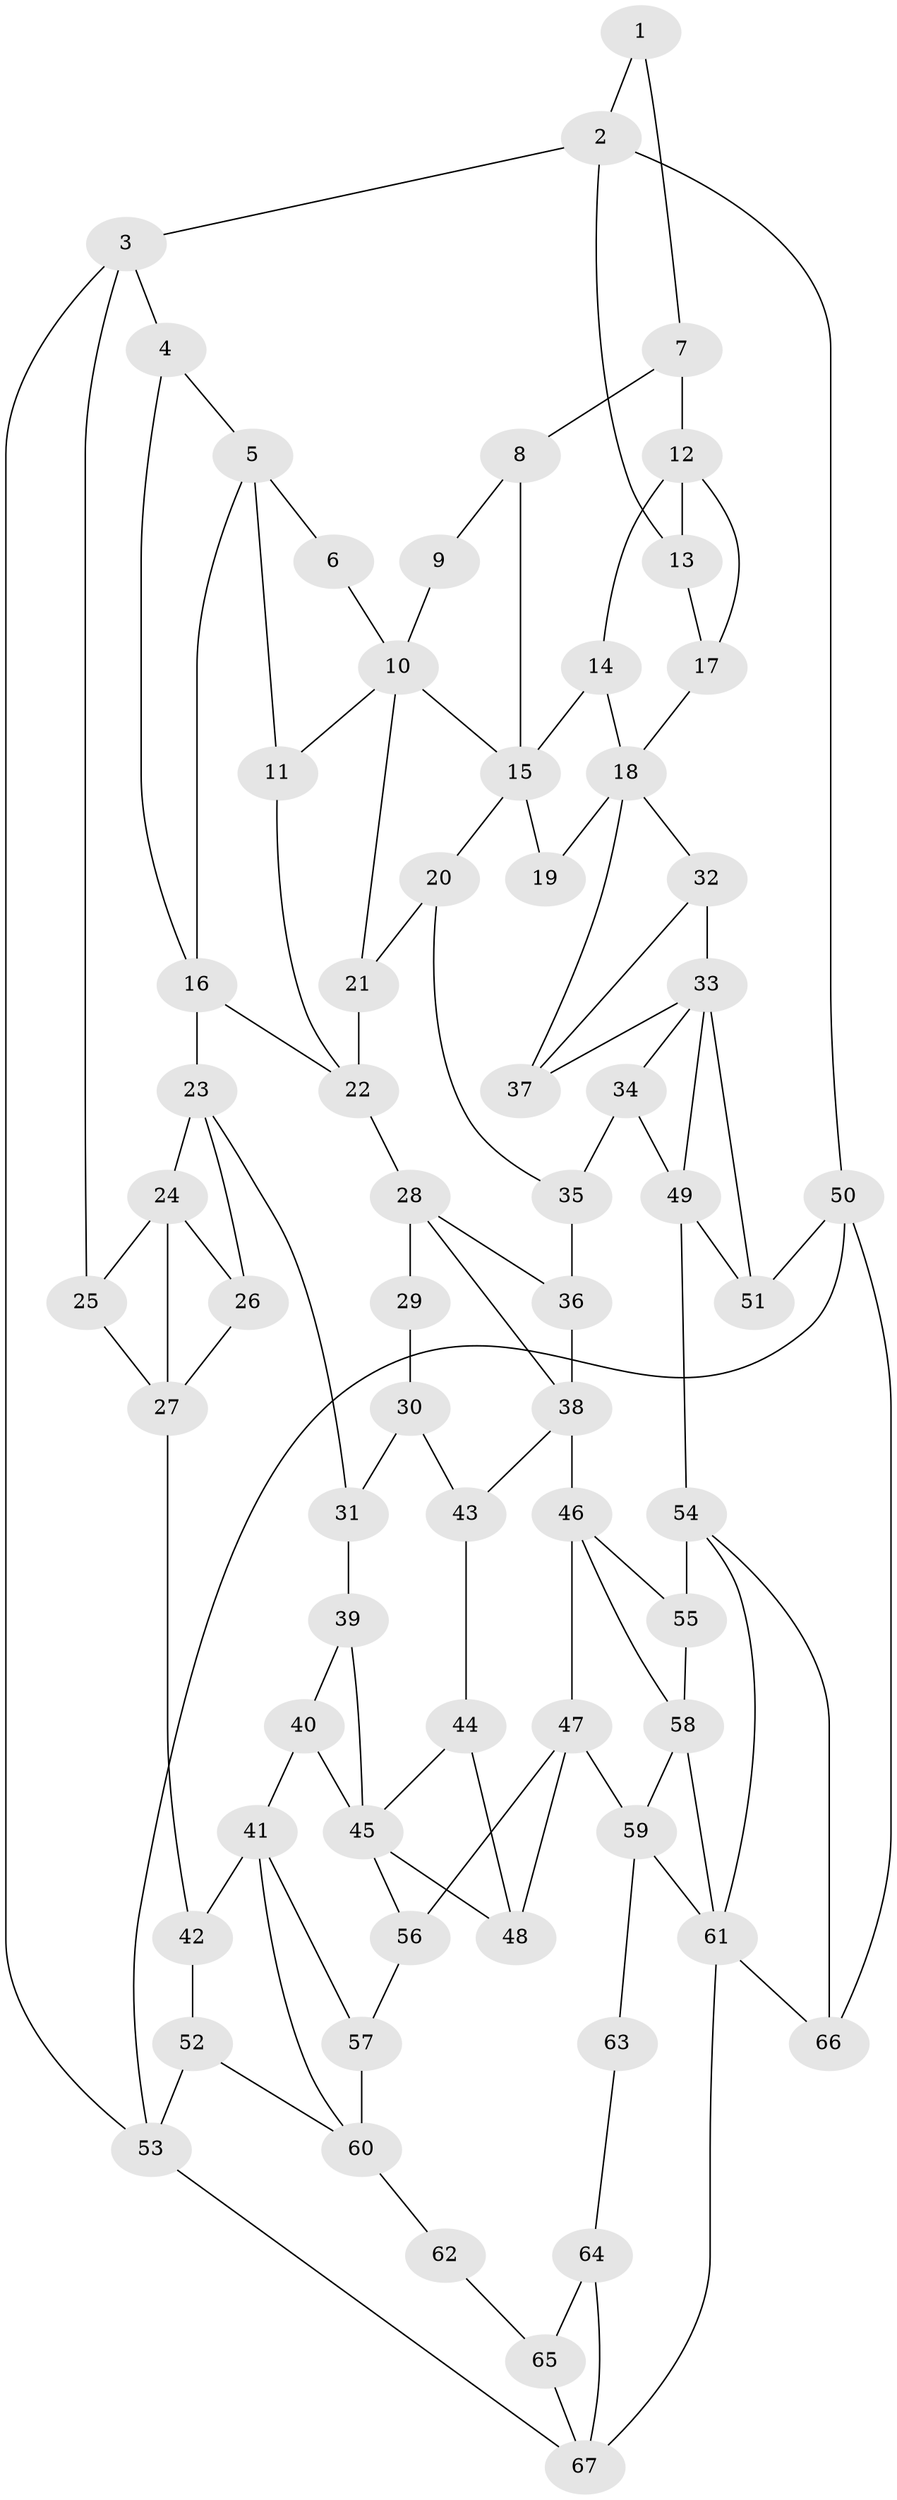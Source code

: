 // original degree distribution, {3: 0.014925373134328358, 6: 0.208955223880597, 5: 0.5522388059701493, 4: 0.22388059701492538}
// Generated by graph-tools (version 1.1) at 2025/38/03/09/25 02:38:44]
// undirected, 67 vertices, 114 edges
graph export_dot {
graph [start="1"]
  node [color=gray90,style=filled];
  1;
  2;
  3;
  4;
  5;
  6;
  7;
  8;
  9;
  10;
  11;
  12;
  13;
  14;
  15;
  16;
  17;
  18;
  19;
  20;
  21;
  22;
  23;
  24;
  25;
  26;
  27;
  28;
  29;
  30;
  31;
  32;
  33;
  34;
  35;
  36;
  37;
  38;
  39;
  40;
  41;
  42;
  43;
  44;
  45;
  46;
  47;
  48;
  49;
  50;
  51;
  52;
  53;
  54;
  55;
  56;
  57;
  58;
  59;
  60;
  61;
  62;
  63;
  64;
  65;
  66;
  67;
  1 -- 2 [weight=1.0];
  1 -- 7 [weight=1.0];
  2 -- 3 [weight=1.0];
  2 -- 13 [weight=1.0];
  2 -- 50 [weight=1.0];
  3 -- 4 [weight=1.0];
  3 -- 25 [weight=1.0];
  3 -- 53 [weight=1.0];
  4 -- 5 [weight=1.0];
  4 -- 16 [weight=1.0];
  5 -- 6 [weight=2.0];
  5 -- 11 [weight=2.0];
  5 -- 16 [weight=1.0];
  6 -- 10 [weight=1.0];
  7 -- 8 [weight=1.0];
  7 -- 12 [weight=1.0];
  8 -- 9 [weight=1.0];
  8 -- 15 [weight=1.0];
  9 -- 10 [weight=2.0];
  10 -- 11 [weight=1.0];
  10 -- 15 [weight=1.0];
  10 -- 21 [weight=1.0];
  11 -- 22 [weight=1.0];
  12 -- 13 [weight=1.0];
  12 -- 14 [weight=1.0];
  12 -- 17 [weight=1.0];
  13 -- 17 [weight=1.0];
  14 -- 15 [weight=1.0];
  14 -- 18 [weight=1.0];
  15 -- 19 [weight=1.0];
  15 -- 20 [weight=1.0];
  16 -- 22 [weight=1.0];
  16 -- 23 [weight=2.0];
  17 -- 18 [weight=1.0];
  18 -- 19 [weight=2.0];
  18 -- 32 [weight=1.0];
  18 -- 37 [weight=1.0];
  20 -- 21 [weight=1.0];
  20 -- 35 [weight=1.0];
  21 -- 22 [weight=1.0];
  22 -- 28 [weight=2.0];
  23 -- 24 [weight=1.0];
  23 -- 26 [weight=1.0];
  23 -- 31 [weight=1.0];
  24 -- 25 [weight=1.0];
  24 -- 26 [weight=1.0];
  24 -- 27 [weight=1.0];
  25 -- 27 [weight=1.0];
  26 -- 27 [weight=1.0];
  27 -- 42 [weight=2.0];
  28 -- 29 [weight=2.0];
  28 -- 36 [weight=1.0];
  28 -- 38 [weight=1.0];
  29 -- 30 [weight=1.0];
  30 -- 31 [weight=1.0];
  30 -- 43 [weight=1.0];
  31 -- 39 [weight=1.0];
  32 -- 33 [weight=1.0];
  32 -- 37 [weight=1.0];
  33 -- 34 [weight=1.0];
  33 -- 37 [weight=1.0];
  33 -- 49 [weight=2.0];
  33 -- 51 [weight=1.0];
  34 -- 35 [weight=1.0];
  34 -- 49 [weight=1.0];
  35 -- 36 [weight=1.0];
  36 -- 38 [weight=1.0];
  38 -- 43 [weight=1.0];
  38 -- 46 [weight=2.0];
  39 -- 40 [weight=1.0];
  39 -- 45 [weight=1.0];
  40 -- 41 [weight=2.0];
  40 -- 45 [weight=1.0];
  41 -- 42 [weight=2.0];
  41 -- 57 [weight=1.0];
  41 -- 60 [weight=1.0];
  42 -- 52 [weight=1.0];
  43 -- 44 [weight=1.0];
  44 -- 45 [weight=1.0];
  44 -- 48 [weight=1.0];
  45 -- 48 [weight=1.0];
  45 -- 56 [weight=2.0];
  46 -- 47 [weight=1.0];
  46 -- 55 [weight=1.0];
  46 -- 58 [weight=1.0];
  47 -- 48 [weight=1.0];
  47 -- 56 [weight=1.0];
  47 -- 59 [weight=2.0];
  49 -- 51 [weight=1.0];
  49 -- 54 [weight=2.0];
  50 -- 51 [weight=1.0];
  50 -- 53 [weight=1.0];
  50 -- 66 [weight=1.0];
  52 -- 53 [weight=1.0];
  52 -- 60 [weight=1.0];
  53 -- 67 [weight=1.0];
  54 -- 55 [weight=1.0];
  54 -- 61 [weight=1.0];
  54 -- 66 [weight=1.0];
  55 -- 58 [weight=1.0];
  56 -- 57 [weight=1.0];
  57 -- 60 [weight=1.0];
  58 -- 59 [weight=1.0];
  58 -- 61 [weight=1.0];
  59 -- 61 [weight=1.0];
  59 -- 63 [weight=2.0];
  60 -- 62 [weight=2.0];
  61 -- 66 [weight=1.0];
  61 -- 67 [weight=1.0];
  62 -- 65 [weight=2.0];
  63 -- 64 [weight=2.0];
  64 -- 65 [weight=3.0];
  64 -- 67 [weight=1.0];
  65 -- 67 [weight=1.0];
}
